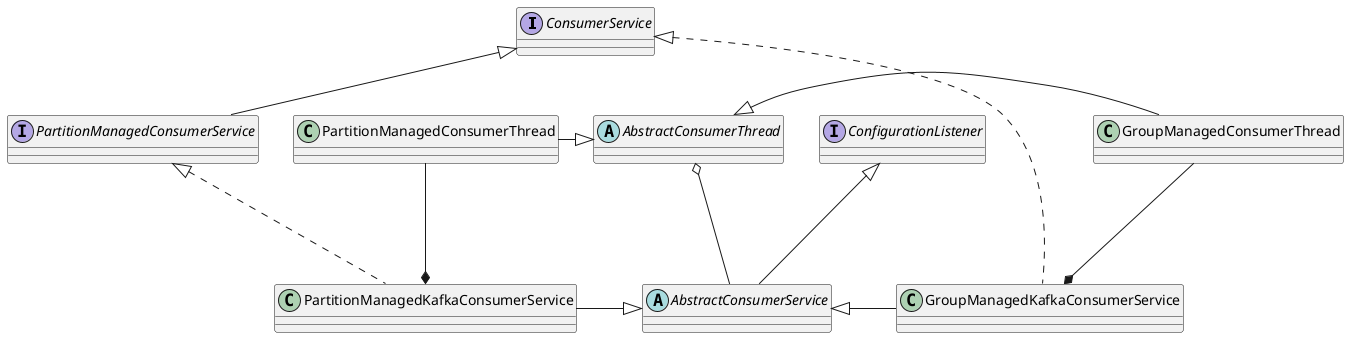 @startuml
skinparam shadowing false

interface ConsumerService
interface PartitionManagedConsumerService
interface ConfigurationListener
abstract AbstractConsumerService
abstract AbstractConsumerThread

ConsumerService <|-- PartitionManagedConsumerService
ConsumerService <|.. GroupManagedKafkaConsumerService
PartitionManagedConsumerService <|..down- PartitionManagedKafkaConsumerService

AbstractConsumerService -up--|> ConfigurationListener
GroupManagedKafkaConsumerService -left--|> AbstractConsumerService
PartitionManagedKafkaConsumerService -right--|> AbstractConsumerService

GroupManagedConsumerThread -left--|> AbstractConsumerThread
PartitionManagedConsumerThread -right--|> AbstractConsumerThread

AbstractConsumerService -up--o AbstractConsumerThread
GroupManagedConsumerThread -down--* GroupManagedKafkaConsumerService
PartitionManagedConsumerThread -down--* PartitionManagedKafkaConsumerService


@enduml